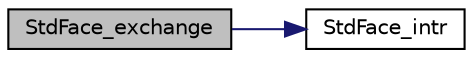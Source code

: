 digraph "StdFace_exchange"
{
 // INTERACTIVE_SVG=YES
  edge [fontname="Helvetica",fontsize="10",labelfontname="Helvetica",labelfontsize="10"];
  node [fontname="Helvetica",fontsize="10",shape=record];
  rankdir="LR";
  Node1 [label="StdFace_exchange",height=0.2,width=0.4,color="black", fillcolor="grey75", style="filled", fontcolor="black"];
  Node1 -> Node2 [color="midnightblue",fontsize="10",style="solid",fontname="Helvetica"];
  Node2 [label="StdFace_intr",height=0.2,width=0.4,color="black", fillcolor="white", style="filled",URL="$_std_face___model_util_8c.html#afe20afd6c3e5eb1c5ce127311c9e02a2"];
}
